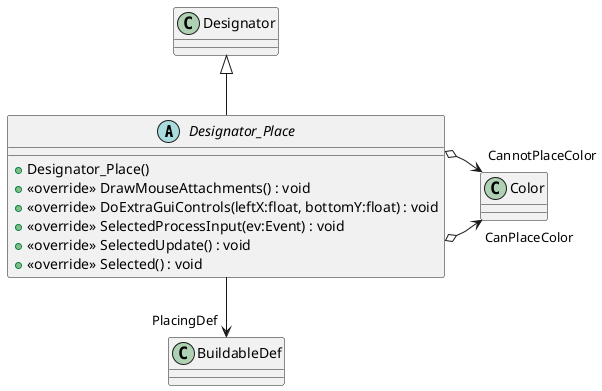 @startuml
abstract class Designator_Place {
    + Designator_Place()
    + <<override>> DrawMouseAttachments() : void
    + <<override>> DoExtraGuiControls(leftX:float, bottomY:float) : void
    + <<override>> SelectedProcessInput(ev:Event) : void
    + <<override>> SelectedUpdate() : void
    + <<override>> Selected() : void
}
Designator <|-- Designator_Place
Designator_Place o-> "CanPlaceColor" Color
Designator_Place o-> "CannotPlaceColor" Color
Designator_Place --> "PlacingDef" BuildableDef
@enduml
